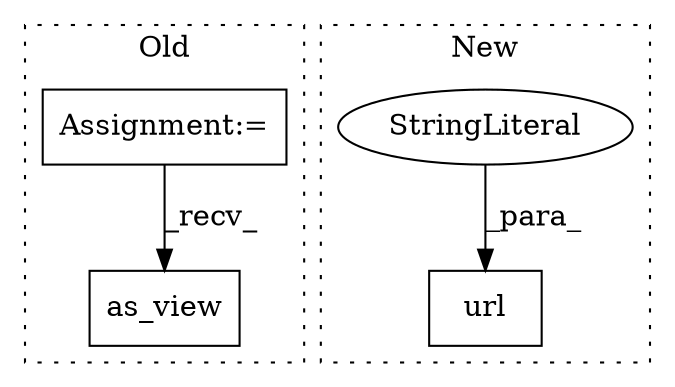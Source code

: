 digraph G {
subgraph cluster0 {
1 [label="as_view" a="32" s="386,416" l="8,1" shape="box"];
4 [label="Assignment:=" a="7" s="260" l="8" shape="box"];
label = "Old";
style="dotted";
}
subgraph cluster1 {
2 [label="url" a="32" s="682,739" l="4,1" shape="box"];
3 [label="StringLiteral" a="45" s="712" l="27" shape="ellipse"];
label = "New";
style="dotted";
}
3 -> 2 [label="_para_"];
4 -> 1 [label="_recv_"];
}